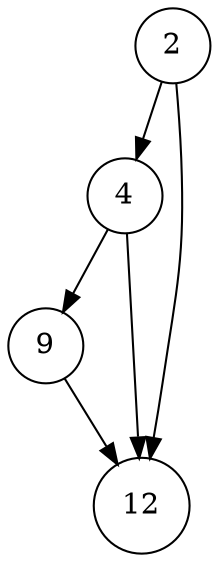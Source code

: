 digraph CFG {
    node [shape=circle];
    2 [label="2"];
    4 [label="4"];
    9 [label="9"];
    12 [label="12"];

    2 -> 12;
    2 -> 4;
    4 -> 12;
    4 -> 9;
    9 -> 12;
}